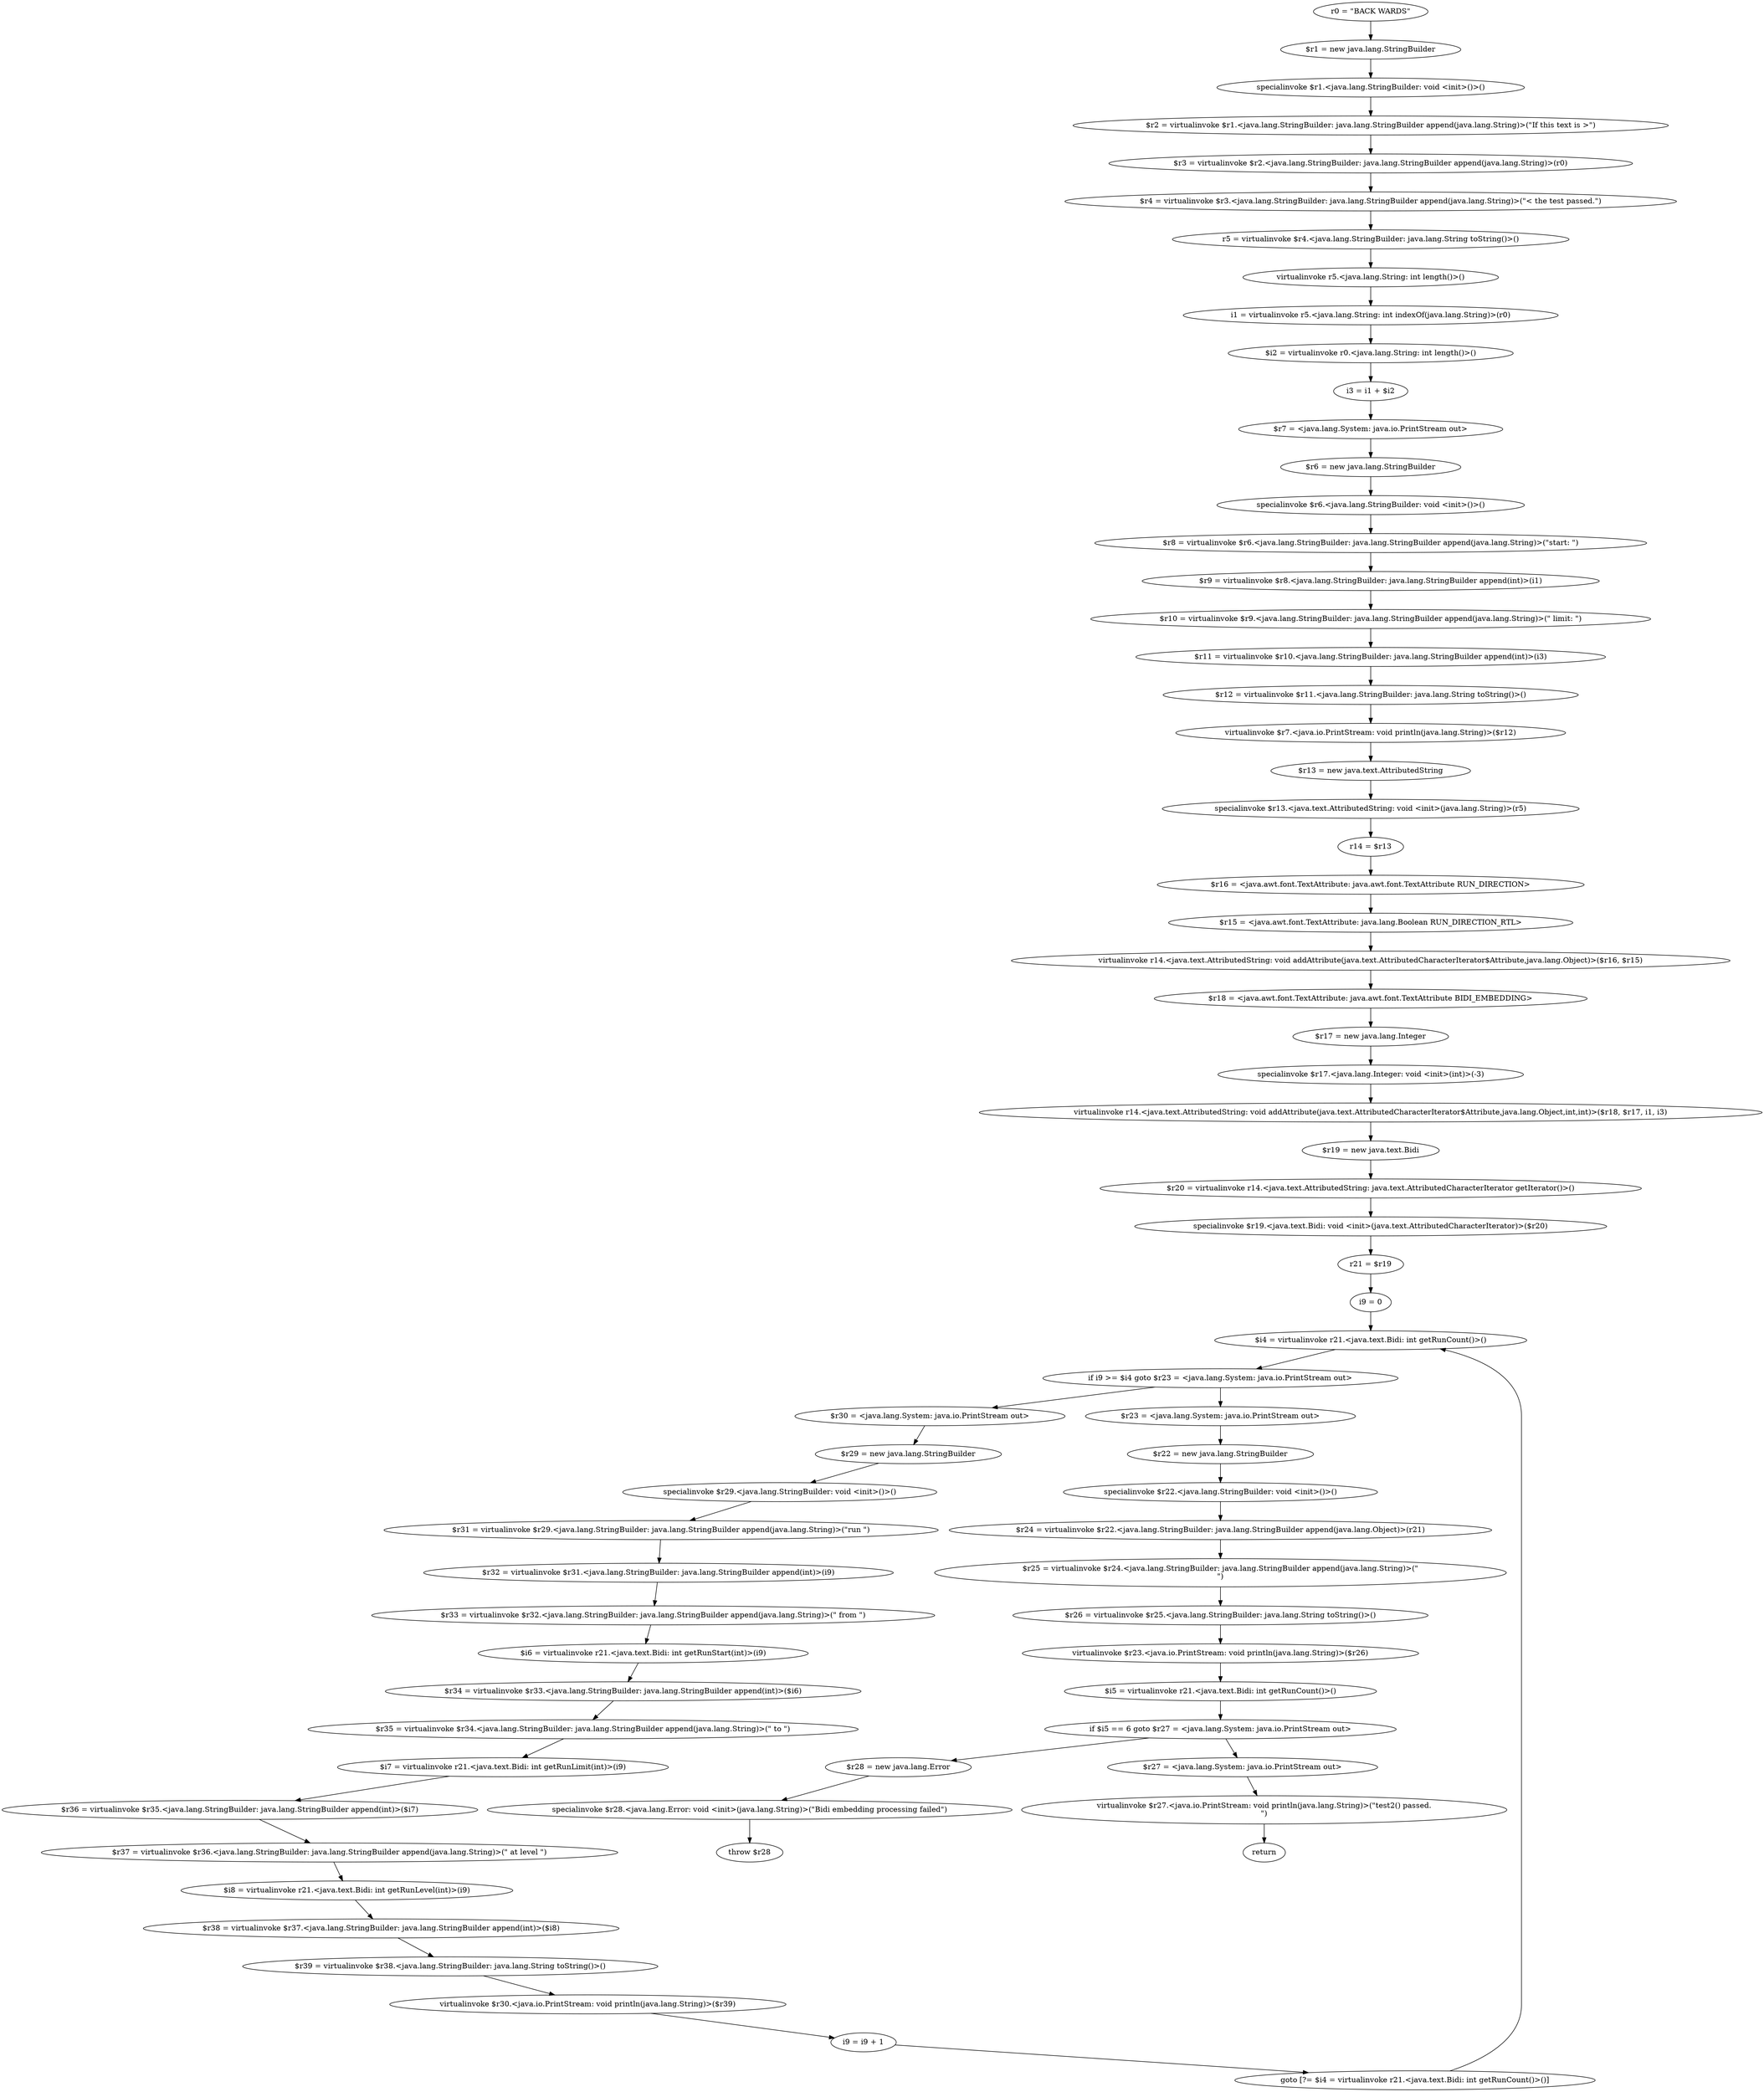 digraph "unitGraph" {
    "r0 = \"BACK WARDS\""
    "$r1 = new java.lang.StringBuilder"
    "specialinvoke $r1.<java.lang.StringBuilder: void <init>()>()"
    "$r2 = virtualinvoke $r1.<java.lang.StringBuilder: java.lang.StringBuilder append(java.lang.String)>(\"If this text is >\")"
    "$r3 = virtualinvoke $r2.<java.lang.StringBuilder: java.lang.StringBuilder append(java.lang.String)>(r0)"
    "$r4 = virtualinvoke $r3.<java.lang.StringBuilder: java.lang.StringBuilder append(java.lang.String)>(\"< the test passed.\")"
    "r5 = virtualinvoke $r4.<java.lang.StringBuilder: java.lang.String toString()>()"
    "virtualinvoke r5.<java.lang.String: int length()>()"
    "i1 = virtualinvoke r5.<java.lang.String: int indexOf(java.lang.String)>(r0)"
    "$i2 = virtualinvoke r0.<java.lang.String: int length()>()"
    "i3 = i1 + $i2"
    "$r7 = <java.lang.System: java.io.PrintStream out>"
    "$r6 = new java.lang.StringBuilder"
    "specialinvoke $r6.<java.lang.StringBuilder: void <init>()>()"
    "$r8 = virtualinvoke $r6.<java.lang.StringBuilder: java.lang.StringBuilder append(java.lang.String)>(\"start: \")"
    "$r9 = virtualinvoke $r8.<java.lang.StringBuilder: java.lang.StringBuilder append(int)>(i1)"
    "$r10 = virtualinvoke $r9.<java.lang.StringBuilder: java.lang.StringBuilder append(java.lang.String)>(\" limit: \")"
    "$r11 = virtualinvoke $r10.<java.lang.StringBuilder: java.lang.StringBuilder append(int)>(i3)"
    "$r12 = virtualinvoke $r11.<java.lang.StringBuilder: java.lang.String toString()>()"
    "virtualinvoke $r7.<java.io.PrintStream: void println(java.lang.String)>($r12)"
    "$r13 = new java.text.AttributedString"
    "specialinvoke $r13.<java.text.AttributedString: void <init>(java.lang.String)>(r5)"
    "r14 = $r13"
    "$r16 = <java.awt.font.TextAttribute: java.awt.font.TextAttribute RUN_DIRECTION>"
    "$r15 = <java.awt.font.TextAttribute: java.lang.Boolean RUN_DIRECTION_RTL>"
    "virtualinvoke r14.<java.text.AttributedString: void addAttribute(java.text.AttributedCharacterIterator$Attribute,java.lang.Object)>($r16, $r15)"
    "$r18 = <java.awt.font.TextAttribute: java.awt.font.TextAttribute BIDI_EMBEDDING>"
    "$r17 = new java.lang.Integer"
    "specialinvoke $r17.<java.lang.Integer: void <init>(int)>(-3)"
    "virtualinvoke r14.<java.text.AttributedString: void addAttribute(java.text.AttributedCharacterIterator$Attribute,java.lang.Object,int,int)>($r18, $r17, i1, i3)"
    "$r19 = new java.text.Bidi"
    "$r20 = virtualinvoke r14.<java.text.AttributedString: java.text.AttributedCharacterIterator getIterator()>()"
    "specialinvoke $r19.<java.text.Bidi: void <init>(java.text.AttributedCharacterIterator)>($r20)"
    "r21 = $r19"
    "i9 = 0"
    "$i4 = virtualinvoke r21.<java.text.Bidi: int getRunCount()>()"
    "if i9 >= $i4 goto $r23 = <java.lang.System: java.io.PrintStream out>"
    "$r30 = <java.lang.System: java.io.PrintStream out>"
    "$r29 = new java.lang.StringBuilder"
    "specialinvoke $r29.<java.lang.StringBuilder: void <init>()>()"
    "$r31 = virtualinvoke $r29.<java.lang.StringBuilder: java.lang.StringBuilder append(java.lang.String)>(\"run \")"
    "$r32 = virtualinvoke $r31.<java.lang.StringBuilder: java.lang.StringBuilder append(int)>(i9)"
    "$r33 = virtualinvoke $r32.<java.lang.StringBuilder: java.lang.StringBuilder append(java.lang.String)>(\" from \")"
    "$i6 = virtualinvoke r21.<java.text.Bidi: int getRunStart(int)>(i9)"
    "$r34 = virtualinvoke $r33.<java.lang.StringBuilder: java.lang.StringBuilder append(int)>($i6)"
    "$r35 = virtualinvoke $r34.<java.lang.StringBuilder: java.lang.StringBuilder append(java.lang.String)>(\" to \")"
    "$i7 = virtualinvoke r21.<java.text.Bidi: int getRunLimit(int)>(i9)"
    "$r36 = virtualinvoke $r35.<java.lang.StringBuilder: java.lang.StringBuilder append(int)>($i7)"
    "$r37 = virtualinvoke $r36.<java.lang.StringBuilder: java.lang.StringBuilder append(java.lang.String)>(\" at level \")"
    "$i8 = virtualinvoke r21.<java.text.Bidi: int getRunLevel(int)>(i9)"
    "$r38 = virtualinvoke $r37.<java.lang.StringBuilder: java.lang.StringBuilder append(int)>($i8)"
    "$r39 = virtualinvoke $r38.<java.lang.StringBuilder: java.lang.String toString()>()"
    "virtualinvoke $r30.<java.io.PrintStream: void println(java.lang.String)>($r39)"
    "i9 = i9 + 1"
    "goto [?= $i4 = virtualinvoke r21.<java.text.Bidi: int getRunCount()>()]"
    "$r23 = <java.lang.System: java.io.PrintStream out>"
    "$r22 = new java.lang.StringBuilder"
    "specialinvoke $r22.<java.lang.StringBuilder: void <init>()>()"
    "$r24 = virtualinvoke $r22.<java.lang.StringBuilder: java.lang.StringBuilder append(java.lang.Object)>(r21)"
    "$r25 = virtualinvoke $r24.<java.lang.StringBuilder: java.lang.StringBuilder append(java.lang.String)>(\"\n\")"
    "$r26 = virtualinvoke $r25.<java.lang.StringBuilder: java.lang.String toString()>()"
    "virtualinvoke $r23.<java.io.PrintStream: void println(java.lang.String)>($r26)"
    "$i5 = virtualinvoke r21.<java.text.Bidi: int getRunCount()>()"
    "if $i5 == 6 goto $r27 = <java.lang.System: java.io.PrintStream out>"
    "$r28 = new java.lang.Error"
    "specialinvoke $r28.<java.lang.Error: void <init>(java.lang.String)>(\"Bidi embedding processing failed\")"
    "throw $r28"
    "$r27 = <java.lang.System: java.io.PrintStream out>"
    "virtualinvoke $r27.<java.io.PrintStream: void println(java.lang.String)>(\"test2() passed.\n\")"
    "return"
    "r0 = \"BACK WARDS\""->"$r1 = new java.lang.StringBuilder";
    "$r1 = new java.lang.StringBuilder"->"specialinvoke $r1.<java.lang.StringBuilder: void <init>()>()";
    "specialinvoke $r1.<java.lang.StringBuilder: void <init>()>()"->"$r2 = virtualinvoke $r1.<java.lang.StringBuilder: java.lang.StringBuilder append(java.lang.String)>(\"If this text is >\")";
    "$r2 = virtualinvoke $r1.<java.lang.StringBuilder: java.lang.StringBuilder append(java.lang.String)>(\"If this text is >\")"->"$r3 = virtualinvoke $r2.<java.lang.StringBuilder: java.lang.StringBuilder append(java.lang.String)>(r0)";
    "$r3 = virtualinvoke $r2.<java.lang.StringBuilder: java.lang.StringBuilder append(java.lang.String)>(r0)"->"$r4 = virtualinvoke $r3.<java.lang.StringBuilder: java.lang.StringBuilder append(java.lang.String)>(\"< the test passed.\")";
    "$r4 = virtualinvoke $r3.<java.lang.StringBuilder: java.lang.StringBuilder append(java.lang.String)>(\"< the test passed.\")"->"r5 = virtualinvoke $r4.<java.lang.StringBuilder: java.lang.String toString()>()";
    "r5 = virtualinvoke $r4.<java.lang.StringBuilder: java.lang.String toString()>()"->"virtualinvoke r5.<java.lang.String: int length()>()";
    "virtualinvoke r5.<java.lang.String: int length()>()"->"i1 = virtualinvoke r5.<java.lang.String: int indexOf(java.lang.String)>(r0)";
    "i1 = virtualinvoke r5.<java.lang.String: int indexOf(java.lang.String)>(r0)"->"$i2 = virtualinvoke r0.<java.lang.String: int length()>()";
    "$i2 = virtualinvoke r0.<java.lang.String: int length()>()"->"i3 = i1 + $i2";
    "i3 = i1 + $i2"->"$r7 = <java.lang.System: java.io.PrintStream out>";
    "$r7 = <java.lang.System: java.io.PrintStream out>"->"$r6 = new java.lang.StringBuilder";
    "$r6 = new java.lang.StringBuilder"->"specialinvoke $r6.<java.lang.StringBuilder: void <init>()>()";
    "specialinvoke $r6.<java.lang.StringBuilder: void <init>()>()"->"$r8 = virtualinvoke $r6.<java.lang.StringBuilder: java.lang.StringBuilder append(java.lang.String)>(\"start: \")";
    "$r8 = virtualinvoke $r6.<java.lang.StringBuilder: java.lang.StringBuilder append(java.lang.String)>(\"start: \")"->"$r9 = virtualinvoke $r8.<java.lang.StringBuilder: java.lang.StringBuilder append(int)>(i1)";
    "$r9 = virtualinvoke $r8.<java.lang.StringBuilder: java.lang.StringBuilder append(int)>(i1)"->"$r10 = virtualinvoke $r9.<java.lang.StringBuilder: java.lang.StringBuilder append(java.lang.String)>(\" limit: \")";
    "$r10 = virtualinvoke $r9.<java.lang.StringBuilder: java.lang.StringBuilder append(java.lang.String)>(\" limit: \")"->"$r11 = virtualinvoke $r10.<java.lang.StringBuilder: java.lang.StringBuilder append(int)>(i3)";
    "$r11 = virtualinvoke $r10.<java.lang.StringBuilder: java.lang.StringBuilder append(int)>(i3)"->"$r12 = virtualinvoke $r11.<java.lang.StringBuilder: java.lang.String toString()>()";
    "$r12 = virtualinvoke $r11.<java.lang.StringBuilder: java.lang.String toString()>()"->"virtualinvoke $r7.<java.io.PrintStream: void println(java.lang.String)>($r12)";
    "virtualinvoke $r7.<java.io.PrintStream: void println(java.lang.String)>($r12)"->"$r13 = new java.text.AttributedString";
    "$r13 = new java.text.AttributedString"->"specialinvoke $r13.<java.text.AttributedString: void <init>(java.lang.String)>(r5)";
    "specialinvoke $r13.<java.text.AttributedString: void <init>(java.lang.String)>(r5)"->"r14 = $r13";
    "r14 = $r13"->"$r16 = <java.awt.font.TextAttribute: java.awt.font.TextAttribute RUN_DIRECTION>";
    "$r16 = <java.awt.font.TextAttribute: java.awt.font.TextAttribute RUN_DIRECTION>"->"$r15 = <java.awt.font.TextAttribute: java.lang.Boolean RUN_DIRECTION_RTL>";
    "$r15 = <java.awt.font.TextAttribute: java.lang.Boolean RUN_DIRECTION_RTL>"->"virtualinvoke r14.<java.text.AttributedString: void addAttribute(java.text.AttributedCharacterIterator$Attribute,java.lang.Object)>($r16, $r15)";
    "virtualinvoke r14.<java.text.AttributedString: void addAttribute(java.text.AttributedCharacterIterator$Attribute,java.lang.Object)>($r16, $r15)"->"$r18 = <java.awt.font.TextAttribute: java.awt.font.TextAttribute BIDI_EMBEDDING>";
    "$r18 = <java.awt.font.TextAttribute: java.awt.font.TextAttribute BIDI_EMBEDDING>"->"$r17 = new java.lang.Integer";
    "$r17 = new java.lang.Integer"->"specialinvoke $r17.<java.lang.Integer: void <init>(int)>(-3)";
    "specialinvoke $r17.<java.lang.Integer: void <init>(int)>(-3)"->"virtualinvoke r14.<java.text.AttributedString: void addAttribute(java.text.AttributedCharacterIterator$Attribute,java.lang.Object,int,int)>($r18, $r17, i1, i3)";
    "virtualinvoke r14.<java.text.AttributedString: void addAttribute(java.text.AttributedCharacterIterator$Attribute,java.lang.Object,int,int)>($r18, $r17, i1, i3)"->"$r19 = new java.text.Bidi";
    "$r19 = new java.text.Bidi"->"$r20 = virtualinvoke r14.<java.text.AttributedString: java.text.AttributedCharacterIterator getIterator()>()";
    "$r20 = virtualinvoke r14.<java.text.AttributedString: java.text.AttributedCharacterIterator getIterator()>()"->"specialinvoke $r19.<java.text.Bidi: void <init>(java.text.AttributedCharacterIterator)>($r20)";
    "specialinvoke $r19.<java.text.Bidi: void <init>(java.text.AttributedCharacterIterator)>($r20)"->"r21 = $r19";
    "r21 = $r19"->"i9 = 0";
    "i9 = 0"->"$i4 = virtualinvoke r21.<java.text.Bidi: int getRunCount()>()";
    "$i4 = virtualinvoke r21.<java.text.Bidi: int getRunCount()>()"->"if i9 >= $i4 goto $r23 = <java.lang.System: java.io.PrintStream out>";
    "if i9 >= $i4 goto $r23 = <java.lang.System: java.io.PrintStream out>"->"$r30 = <java.lang.System: java.io.PrintStream out>";
    "if i9 >= $i4 goto $r23 = <java.lang.System: java.io.PrintStream out>"->"$r23 = <java.lang.System: java.io.PrintStream out>";
    "$r30 = <java.lang.System: java.io.PrintStream out>"->"$r29 = new java.lang.StringBuilder";
    "$r29 = new java.lang.StringBuilder"->"specialinvoke $r29.<java.lang.StringBuilder: void <init>()>()";
    "specialinvoke $r29.<java.lang.StringBuilder: void <init>()>()"->"$r31 = virtualinvoke $r29.<java.lang.StringBuilder: java.lang.StringBuilder append(java.lang.String)>(\"run \")";
    "$r31 = virtualinvoke $r29.<java.lang.StringBuilder: java.lang.StringBuilder append(java.lang.String)>(\"run \")"->"$r32 = virtualinvoke $r31.<java.lang.StringBuilder: java.lang.StringBuilder append(int)>(i9)";
    "$r32 = virtualinvoke $r31.<java.lang.StringBuilder: java.lang.StringBuilder append(int)>(i9)"->"$r33 = virtualinvoke $r32.<java.lang.StringBuilder: java.lang.StringBuilder append(java.lang.String)>(\" from \")";
    "$r33 = virtualinvoke $r32.<java.lang.StringBuilder: java.lang.StringBuilder append(java.lang.String)>(\" from \")"->"$i6 = virtualinvoke r21.<java.text.Bidi: int getRunStart(int)>(i9)";
    "$i6 = virtualinvoke r21.<java.text.Bidi: int getRunStart(int)>(i9)"->"$r34 = virtualinvoke $r33.<java.lang.StringBuilder: java.lang.StringBuilder append(int)>($i6)";
    "$r34 = virtualinvoke $r33.<java.lang.StringBuilder: java.lang.StringBuilder append(int)>($i6)"->"$r35 = virtualinvoke $r34.<java.lang.StringBuilder: java.lang.StringBuilder append(java.lang.String)>(\" to \")";
    "$r35 = virtualinvoke $r34.<java.lang.StringBuilder: java.lang.StringBuilder append(java.lang.String)>(\" to \")"->"$i7 = virtualinvoke r21.<java.text.Bidi: int getRunLimit(int)>(i9)";
    "$i7 = virtualinvoke r21.<java.text.Bidi: int getRunLimit(int)>(i9)"->"$r36 = virtualinvoke $r35.<java.lang.StringBuilder: java.lang.StringBuilder append(int)>($i7)";
    "$r36 = virtualinvoke $r35.<java.lang.StringBuilder: java.lang.StringBuilder append(int)>($i7)"->"$r37 = virtualinvoke $r36.<java.lang.StringBuilder: java.lang.StringBuilder append(java.lang.String)>(\" at level \")";
    "$r37 = virtualinvoke $r36.<java.lang.StringBuilder: java.lang.StringBuilder append(java.lang.String)>(\" at level \")"->"$i8 = virtualinvoke r21.<java.text.Bidi: int getRunLevel(int)>(i9)";
    "$i8 = virtualinvoke r21.<java.text.Bidi: int getRunLevel(int)>(i9)"->"$r38 = virtualinvoke $r37.<java.lang.StringBuilder: java.lang.StringBuilder append(int)>($i8)";
    "$r38 = virtualinvoke $r37.<java.lang.StringBuilder: java.lang.StringBuilder append(int)>($i8)"->"$r39 = virtualinvoke $r38.<java.lang.StringBuilder: java.lang.String toString()>()";
    "$r39 = virtualinvoke $r38.<java.lang.StringBuilder: java.lang.String toString()>()"->"virtualinvoke $r30.<java.io.PrintStream: void println(java.lang.String)>($r39)";
    "virtualinvoke $r30.<java.io.PrintStream: void println(java.lang.String)>($r39)"->"i9 = i9 + 1";
    "i9 = i9 + 1"->"goto [?= $i4 = virtualinvoke r21.<java.text.Bidi: int getRunCount()>()]";
    "goto [?= $i4 = virtualinvoke r21.<java.text.Bidi: int getRunCount()>()]"->"$i4 = virtualinvoke r21.<java.text.Bidi: int getRunCount()>()";
    "$r23 = <java.lang.System: java.io.PrintStream out>"->"$r22 = new java.lang.StringBuilder";
    "$r22 = new java.lang.StringBuilder"->"specialinvoke $r22.<java.lang.StringBuilder: void <init>()>()";
    "specialinvoke $r22.<java.lang.StringBuilder: void <init>()>()"->"$r24 = virtualinvoke $r22.<java.lang.StringBuilder: java.lang.StringBuilder append(java.lang.Object)>(r21)";
    "$r24 = virtualinvoke $r22.<java.lang.StringBuilder: java.lang.StringBuilder append(java.lang.Object)>(r21)"->"$r25 = virtualinvoke $r24.<java.lang.StringBuilder: java.lang.StringBuilder append(java.lang.String)>(\"\n\")";
    "$r25 = virtualinvoke $r24.<java.lang.StringBuilder: java.lang.StringBuilder append(java.lang.String)>(\"\n\")"->"$r26 = virtualinvoke $r25.<java.lang.StringBuilder: java.lang.String toString()>()";
    "$r26 = virtualinvoke $r25.<java.lang.StringBuilder: java.lang.String toString()>()"->"virtualinvoke $r23.<java.io.PrintStream: void println(java.lang.String)>($r26)";
    "virtualinvoke $r23.<java.io.PrintStream: void println(java.lang.String)>($r26)"->"$i5 = virtualinvoke r21.<java.text.Bidi: int getRunCount()>()";
    "$i5 = virtualinvoke r21.<java.text.Bidi: int getRunCount()>()"->"if $i5 == 6 goto $r27 = <java.lang.System: java.io.PrintStream out>";
    "if $i5 == 6 goto $r27 = <java.lang.System: java.io.PrintStream out>"->"$r28 = new java.lang.Error";
    "if $i5 == 6 goto $r27 = <java.lang.System: java.io.PrintStream out>"->"$r27 = <java.lang.System: java.io.PrintStream out>";
    "$r28 = new java.lang.Error"->"specialinvoke $r28.<java.lang.Error: void <init>(java.lang.String)>(\"Bidi embedding processing failed\")";
    "specialinvoke $r28.<java.lang.Error: void <init>(java.lang.String)>(\"Bidi embedding processing failed\")"->"throw $r28";
    "$r27 = <java.lang.System: java.io.PrintStream out>"->"virtualinvoke $r27.<java.io.PrintStream: void println(java.lang.String)>(\"test2() passed.\n\")";
    "virtualinvoke $r27.<java.io.PrintStream: void println(java.lang.String)>(\"test2() passed.\n\")"->"return";
}
